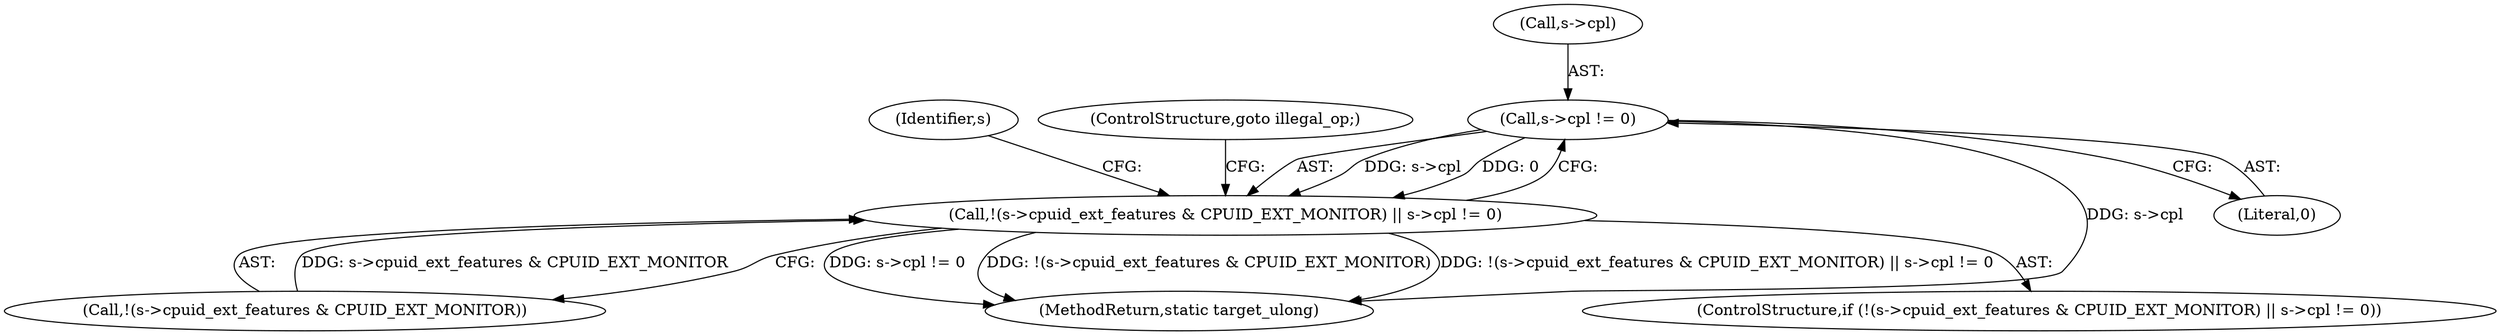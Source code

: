 digraph "0_qemu_30663fd26c0307e414622c7a8607fbc04f92ec14@pointer" {
"1008602" [label="(Call,s->cpl != 0)"];
"1008595" [label="(Call,!(s->cpuid_ext_features & CPUID_EXT_MONITOR) || s->cpl != 0)"];
"1008603" [label="(Call,s->cpl)"];
"1011840" [label="(MethodReturn,static target_ulong)"];
"1008596" [label="(Call,!(s->cpuid_ext_features & CPUID_EXT_MONITOR))"];
"1008610" [label="(Identifier,s)"];
"1008595" [label="(Call,!(s->cpuid_ext_features & CPUID_EXT_MONITOR) || s->cpl != 0)"];
"1008606" [label="(Literal,0)"];
"1008602" [label="(Call,s->cpl != 0)"];
"1008594" [label="(ControlStructure,if (!(s->cpuid_ext_features & CPUID_EXT_MONITOR) || s->cpl != 0))"];
"1008608" [label="(ControlStructure,goto illegal_op;)"];
"1008602" -> "1008595"  [label="AST: "];
"1008602" -> "1008606"  [label="CFG: "];
"1008603" -> "1008602"  [label="AST: "];
"1008606" -> "1008602"  [label="AST: "];
"1008595" -> "1008602"  [label="CFG: "];
"1008602" -> "1011840"  [label="DDG: s->cpl"];
"1008602" -> "1008595"  [label="DDG: s->cpl"];
"1008602" -> "1008595"  [label="DDG: 0"];
"1008595" -> "1008594"  [label="AST: "];
"1008595" -> "1008596"  [label="CFG: "];
"1008596" -> "1008595"  [label="AST: "];
"1008608" -> "1008595"  [label="CFG: "];
"1008610" -> "1008595"  [label="CFG: "];
"1008595" -> "1011840"  [label="DDG: !(s->cpuid_ext_features & CPUID_EXT_MONITOR) || s->cpl != 0"];
"1008595" -> "1011840"  [label="DDG: s->cpl != 0"];
"1008595" -> "1011840"  [label="DDG: !(s->cpuid_ext_features & CPUID_EXT_MONITOR)"];
"1008596" -> "1008595"  [label="DDG: s->cpuid_ext_features & CPUID_EXT_MONITOR"];
}
